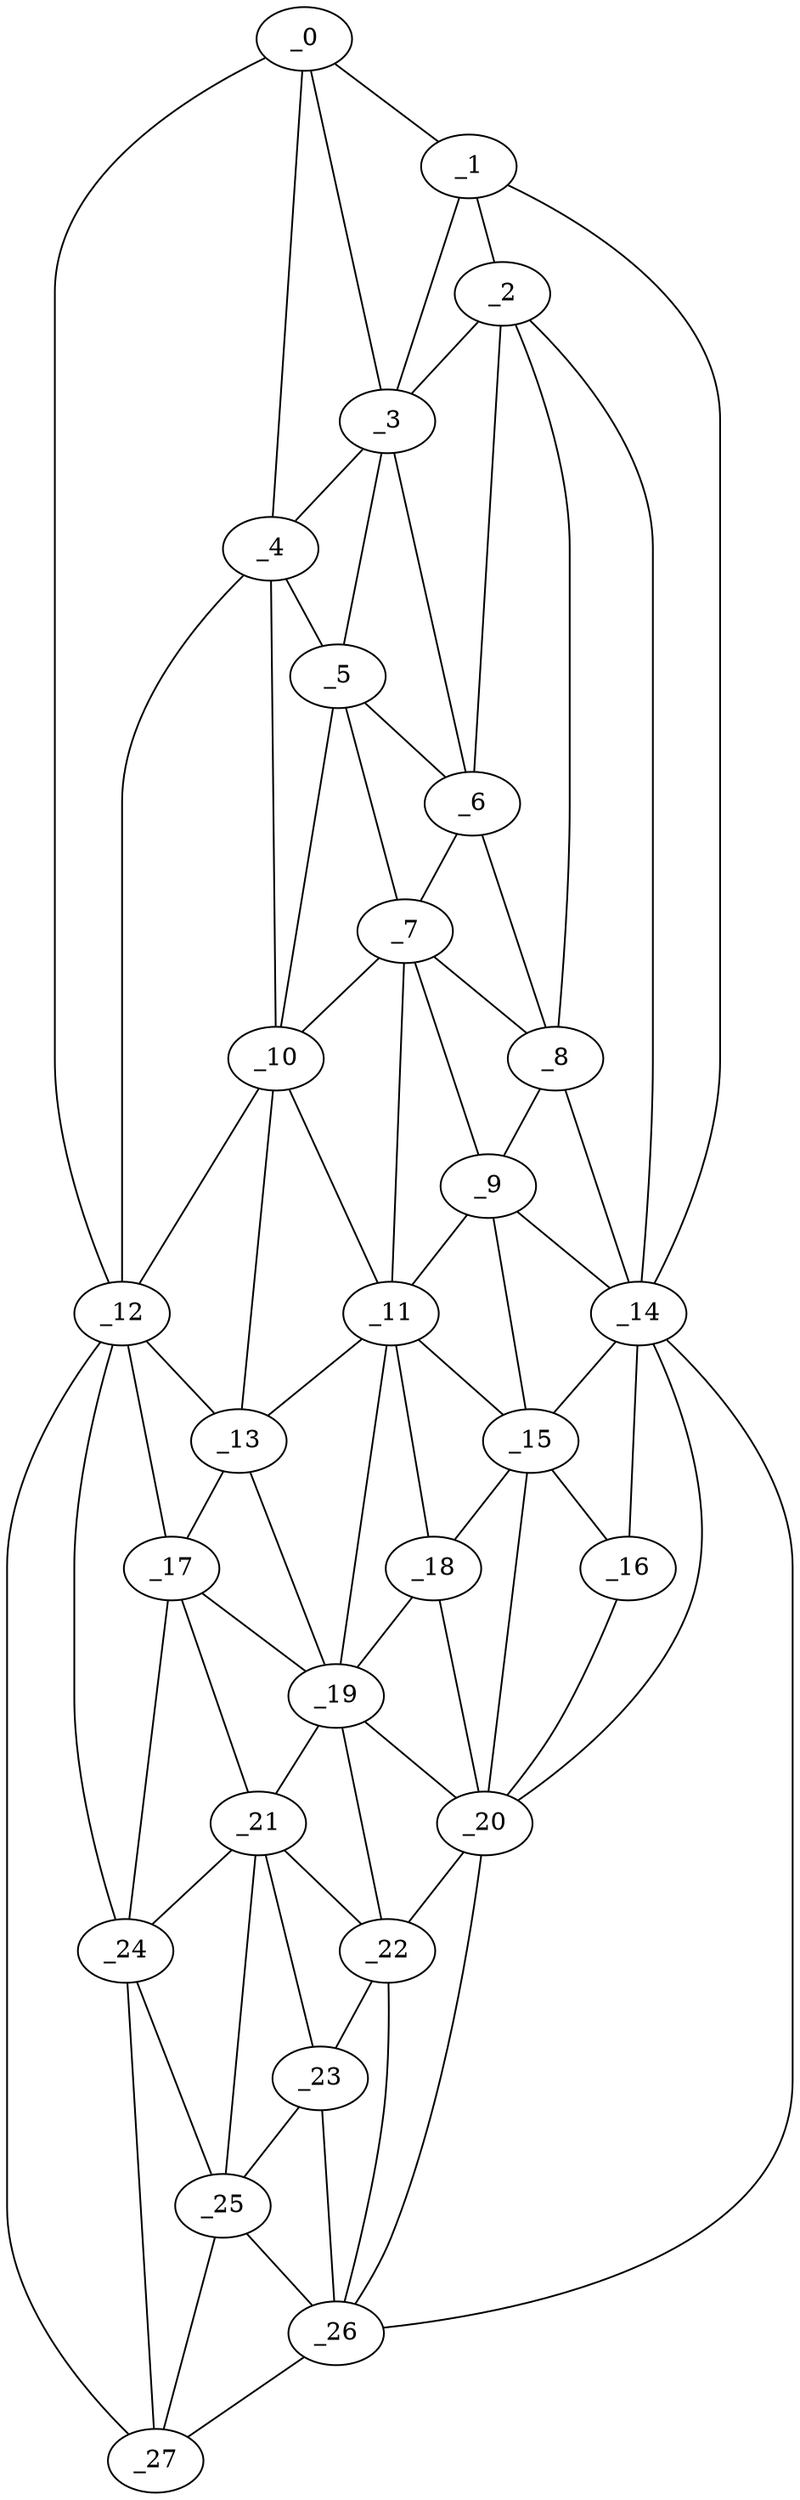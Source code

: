 graph "obj96__120.gxl" {
	_0	 [x=5,
		y=59];
	_1	 [x=5,
		y=86];
	_0 -- _1	 [valence=1];
	_3	 [x=19,
		y=66];
	_0 -- _3	 [valence=1];
	_4	 [x=20,
		y=56];
	_0 -- _4	 [valence=2];
	_12	 [x=70,
		y=31];
	_0 -- _12	 [valence=1];
	_2	 [x=17,
		y=87];
	_1 -- _2	 [valence=1];
	_1 -- _3	 [valence=2];
	_14	 [x=71,
		y=99];
	_1 -- _14	 [valence=1];
	_2 -- _3	 [valence=2];
	_6	 [x=35,
		y=74];
	_2 -- _6	 [valence=2];
	_8	 [x=46,
		y=77];
	_2 -- _8	 [valence=2];
	_2 -- _14	 [valence=2];
	_3 -- _4	 [valence=2];
	_5	 [x=33,
		y=62];
	_3 -- _5	 [valence=1];
	_3 -- _6	 [valence=2];
	_4 -- _5	 [valence=2];
	_10	 [x=62,
		y=41];
	_4 -- _10	 [valence=1];
	_4 -- _12	 [valence=2];
	_5 -- _6	 [valence=2];
	_7	 [x=45,
		y=64];
	_5 -- _7	 [valence=2];
	_5 -- _10	 [valence=2];
	_6 -- _7	 [valence=2];
	_6 -- _8	 [valence=1];
	_7 -- _8	 [valence=2];
	_9	 [x=53,
		y=77];
	_7 -- _9	 [valence=2];
	_7 -- _10	 [valence=2];
	_11	 [x=66,
		y=66];
	_7 -- _11	 [valence=2];
	_8 -- _9	 [valence=2];
	_8 -- _14	 [valence=2];
	_9 -- _11	 [valence=2];
	_9 -- _14	 [valence=1];
	_15	 [x=72,
		y=75];
	_9 -- _15	 [valence=2];
	_10 -- _11	 [valence=2];
	_10 -- _12	 [valence=1];
	_13	 [x=71,
		y=42];
	_10 -- _13	 [valence=2];
	_11 -- _13	 [valence=1];
	_11 -- _15	 [valence=1];
	_18	 [x=86,
		y=69];
	_11 -- _18	 [valence=1];
	_19	 [x=90,
		y=65];
	_11 -- _19	 [valence=2];
	_12 -- _13	 [valence=2];
	_17	 [x=82,
		y=35];
	_12 -- _17	 [valence=1];
	_24	 [x=111,
		y=39];
	_12 -- _24	 [valence=2];
	_27	 [x=126,
		y=39];
	_12 -- _27	 [valence=1];
	_13 -- _17	 [valence=2];
	_13 -- _19	 [valence=2];
	_14 -- _15	 [valence=1];
	_16	 [x=77,
		y=92];
	_14 -- _16	 [valence=2];
	_20	 [x=90,
		y=86];
	_14 -- _20	 [valence=1];
	_26	 [x=123,
		y=65];
	_14 -- _26	 [valence=1];
	_15 -- _16	 [valence=2];
	_15 -- _18	 [valence=2];
	_15 -- _20	 [valence=2];
	_16 -- _20	 [valence=1];
	_17 -- _19	 [valence=1];
	_21	 [x=101,
		y=44];
	_17 -- _21	 [valence=1];
	_17 -- _24	 [valence=2];
	_18 -- _19	 [valence=2];
	_18 -- _20	 [valence=1];
	_19 -- _20	 [valence=2];
	_19 -- _21	 [valence=2];
	_22	 [x=105,
		y=63];
	_19 -- _22	 [valence=2];
	_20 -- _22	 [valence=2];
	_20 -- _26	 [valence=2];
	_21 -- _22	 [valence=1];
	_23	 [x=108,
		y=59];
	_21 -- _23	 [valence=2];
	_21 -- _24	 [valence=2];
	_25	 [x=111,
		y=49];
	_21 -- _25	 [valence=2];
	_22 -- _23	 [valence=2];
	_22 -- _26	 [valence=2];
	_23 -- _25	 [valence=2];
	_23 -- _26	 [valence=2];
	_24 -- _25	 [valence=2];
	_24 -- _27	 [valence=1];
	_25 -- _26	 [valence=1];
	_25 -- _27	 [valence=2];
	_26 -- _27	 [valence=1];
}
